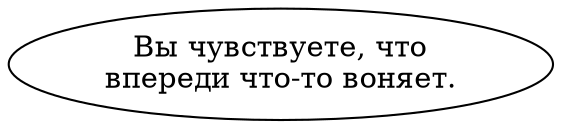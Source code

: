 digraph smell {
  "start" [style=filled       fillcolor="#FFFFFF"       color="#000000"]
  "start" [label="Вы чувствуете, что\nвпереди что-то воняет."]
}